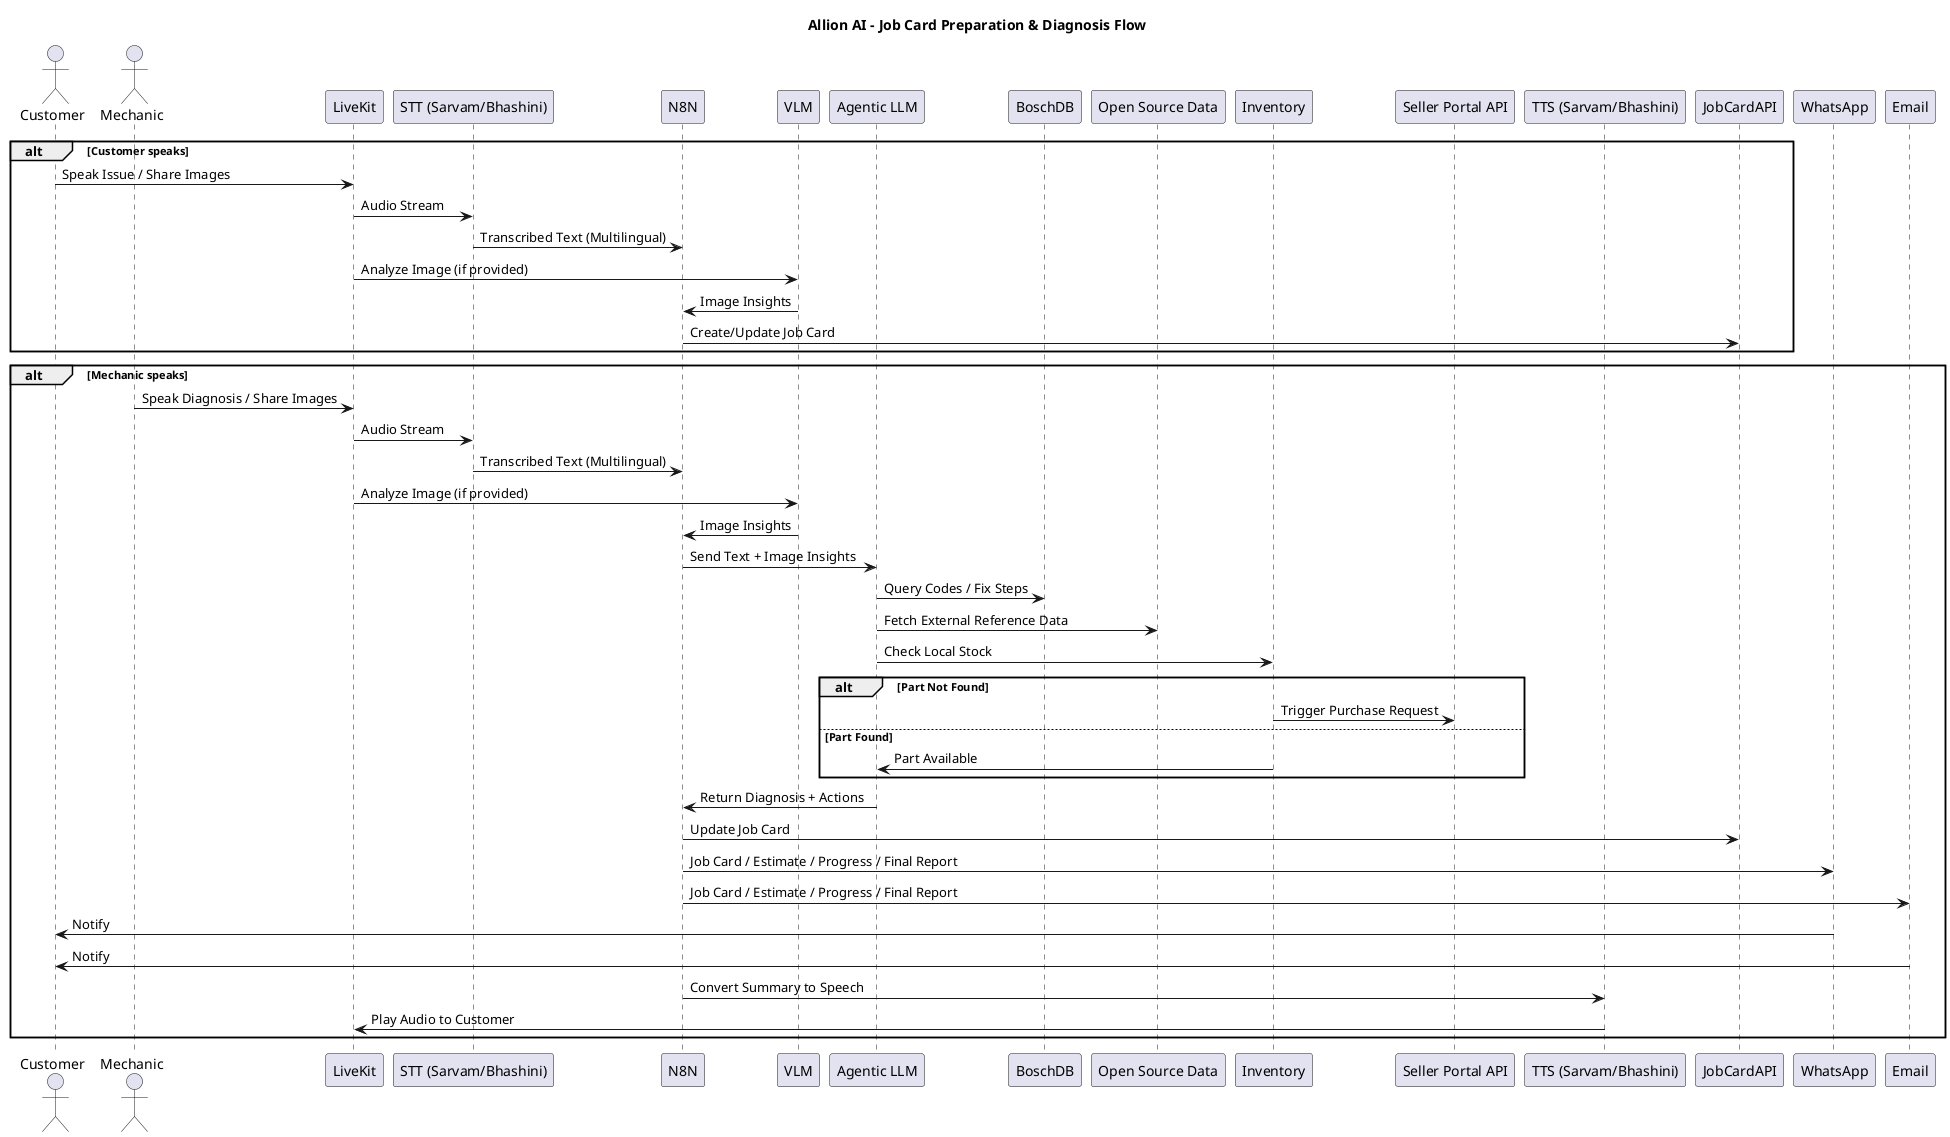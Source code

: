 @startuml
title Allion AI - Job Card Preparation & Diagnosis Flow

actor Customer
actor Mechanic
participant LiveKit
participant STT as "STT (Sarvam/Bhashini)"
participant N8N
participant VLM
participant LLM as "Agentic LLM"
participant BoschDB
participant OSData as "Open Source Data"
participant Inventory
participant InventoryAPI as "Seller Portal API"
participant TTS as "TTS (Sarvam/Bhashini)"
participant JobCardAPI
participant WhatsApp
participant Email

alt Customer speaks
    Customer -> LiveKit : Speak Issue / Share Images
    LiveKit -> STT : Audio Stream
    STT -> N8N : Transcribed Text (Multilingual)
    LiveKit -> VLM : Analyze Image (if provided)
    VLM -> N8N : Image Insights
    N8N -> JobCardAPI : Create/Update Job Card
end

alt Mechanic speaks
    Mechanic -> LiveKit : Speak Diagnosis / Share Images
    LiveKit -> STT : Audio Stream
    STT -> N8N : Transcribed Text (Multilingual)
    LiveKit -> VLM : Analyze Image (if provided)
    VLM -> N8N : Image Insights
    N8N -> LLM : Send Text + Image Insights
    LLM -> BoschDB : Query Codes / Fix Steps
    LLM -> OSData : Fetch External Reference Data
    LLM -> Inventory : Check Local Stock
    alt Part Not Found
        Inventory -> InventoryAPI : Trigger Purchase Request
    else Part Found
        Inventory -> LLM : Part Available
    end
    LLM -> N8N : Return Diagnosis + Actions
    N8N -> JobCardAPI : Update Job Card

    ' Notifications
    N8N -> WhatsApp : Job Card / Estimate / Progress / Final Report
    N8N -> Email : Job Card / Estimate / Progress / Final Report
    WhatsApp -> Customer : Notify
    Email -> Customer : Notify

    ' Voice Feedback
    N8N -> TTS : Convert Summary to Speech
    TTS -> LiveKit : Play Audio to Customer
end

@enduml
